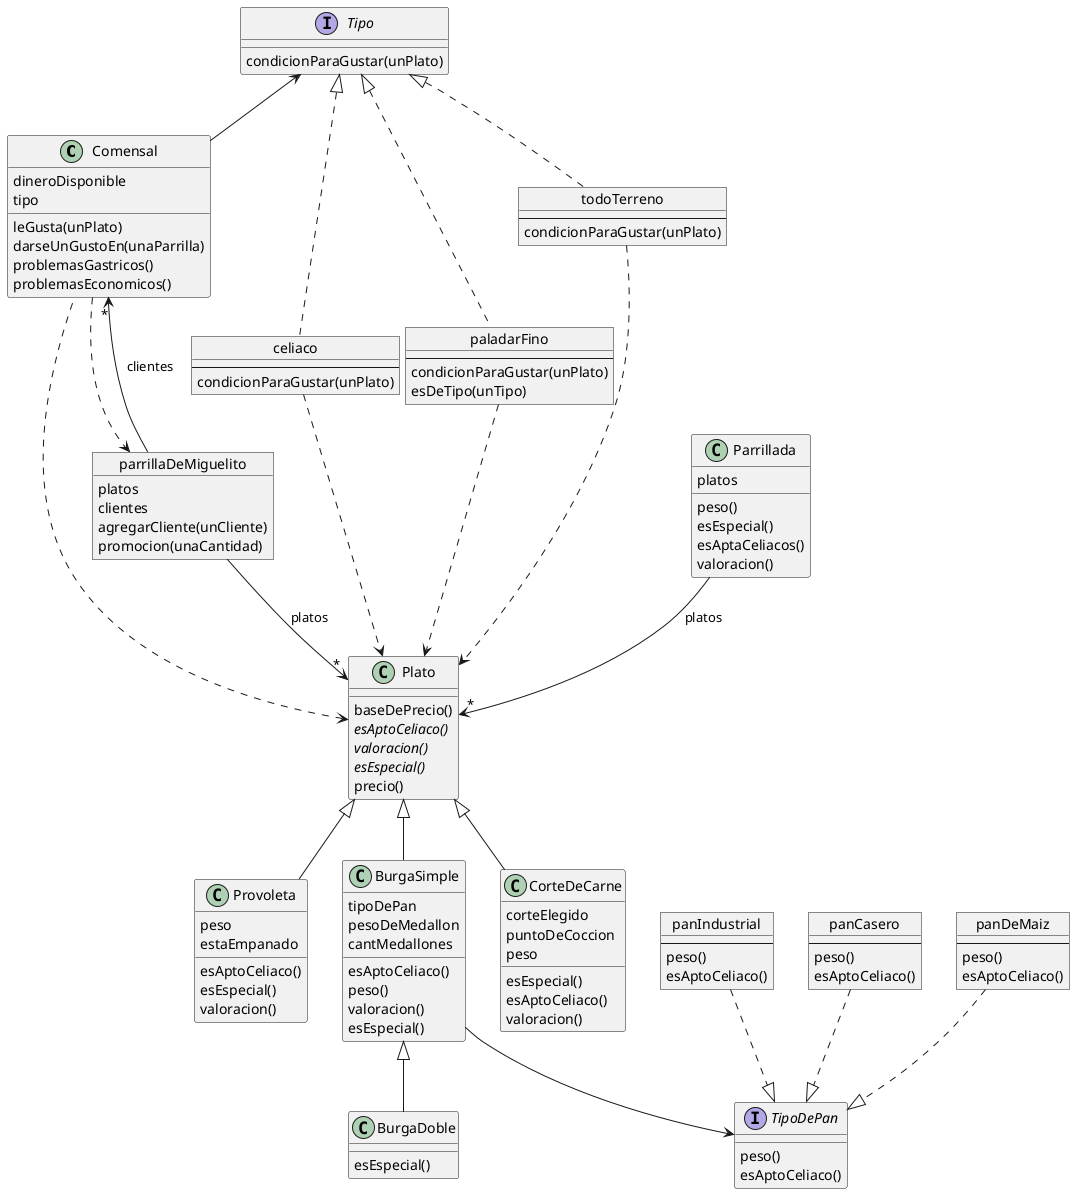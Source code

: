 @startuml

class Comensal {
	dineroDisponible
	tipo 
    leGusta(unPlato)  
	darseUnGustoEn(unaParrilla) 	
	problemasGastricos()
	problemasEconomicos()
}

interface Tipo{
    condicionParaGustar(unPlato)
}

object celiaco{
---
	condicionParaGustar(unPlato) 
}

object paladarFino {
---
	condicionParaGustar(unPlato)  
    esDeTipo(unTipo) 
}

object todoTerreno {
---
	condicionParaGustar(unPlato)
}

class Parrillada {
	platos 
	peso()  
	esEspecial()
	esAptaCeliacos()
    valoracion() 
}

object parrillaDeMiguelito {
	platos 
	clientes 
	agregarCliente(unCliente)
	promocion(unaCantidad) 
}

class Plato {
	
    baseDePrecio() 	
    {abstract} esAptoCeliaco()
    {abstract} valoracion()
    {abstract} esEspecial()
    precio() 
}

class Provoleta extends Plato {
	peso
	estaEmpanado
	esAptoCeliaco()
    esEspecial() 
	valoracion()
}

class BurgaSimple extends Plato {
	tipoDePan
	pesoDeMedallon
	cantMedallones 
	esAptoCeliaco()
	peso()
	valoracion()	
	esEspecial()
}

interface TipoDePan {
    peso() 
	esAptoCeliaco()
}

class BurgaDoble extends BurgaSimple{
	esEspecial()
}

class CorteDeCarne extends Plato {
	corteElegido
	puntoDeCoccion
	peso
	esEspecial()
    esAptoCeliaco()
	valoracion()
}
object panIndustrial {
---
    peso() 
	esAptoCeliaco()
}

object panCasero {
---
	peso()
	esAptoCeliaco()
}

object panDeMaiz {
---
    peso()
	esAptoCeliaco()
}

Comensal .left.> Plato
Comensal ..> parrillaDeMiguelito
Comensal -up-> Tipo
celiaco .up.|> Tipo
paladarFino .up.|> Tipo
todoTerreno .up.|> Tipo 
celiaco ..> Plato
paladarFino ..> Plato
todoTerreno ..> Plato
Parrillada --> "*" Plato : platos
parrillaDeMiguelito --> "*" Plato : platos
parrillaDeMiguelito --> "*" Comensal : clientes
BurgaSimple --> TipoDePan
panCasero ..|> TipoDePan
panDeMaiz ..|> TipoDePan 
panIndustrial ..|> TipoDePan

@enduml